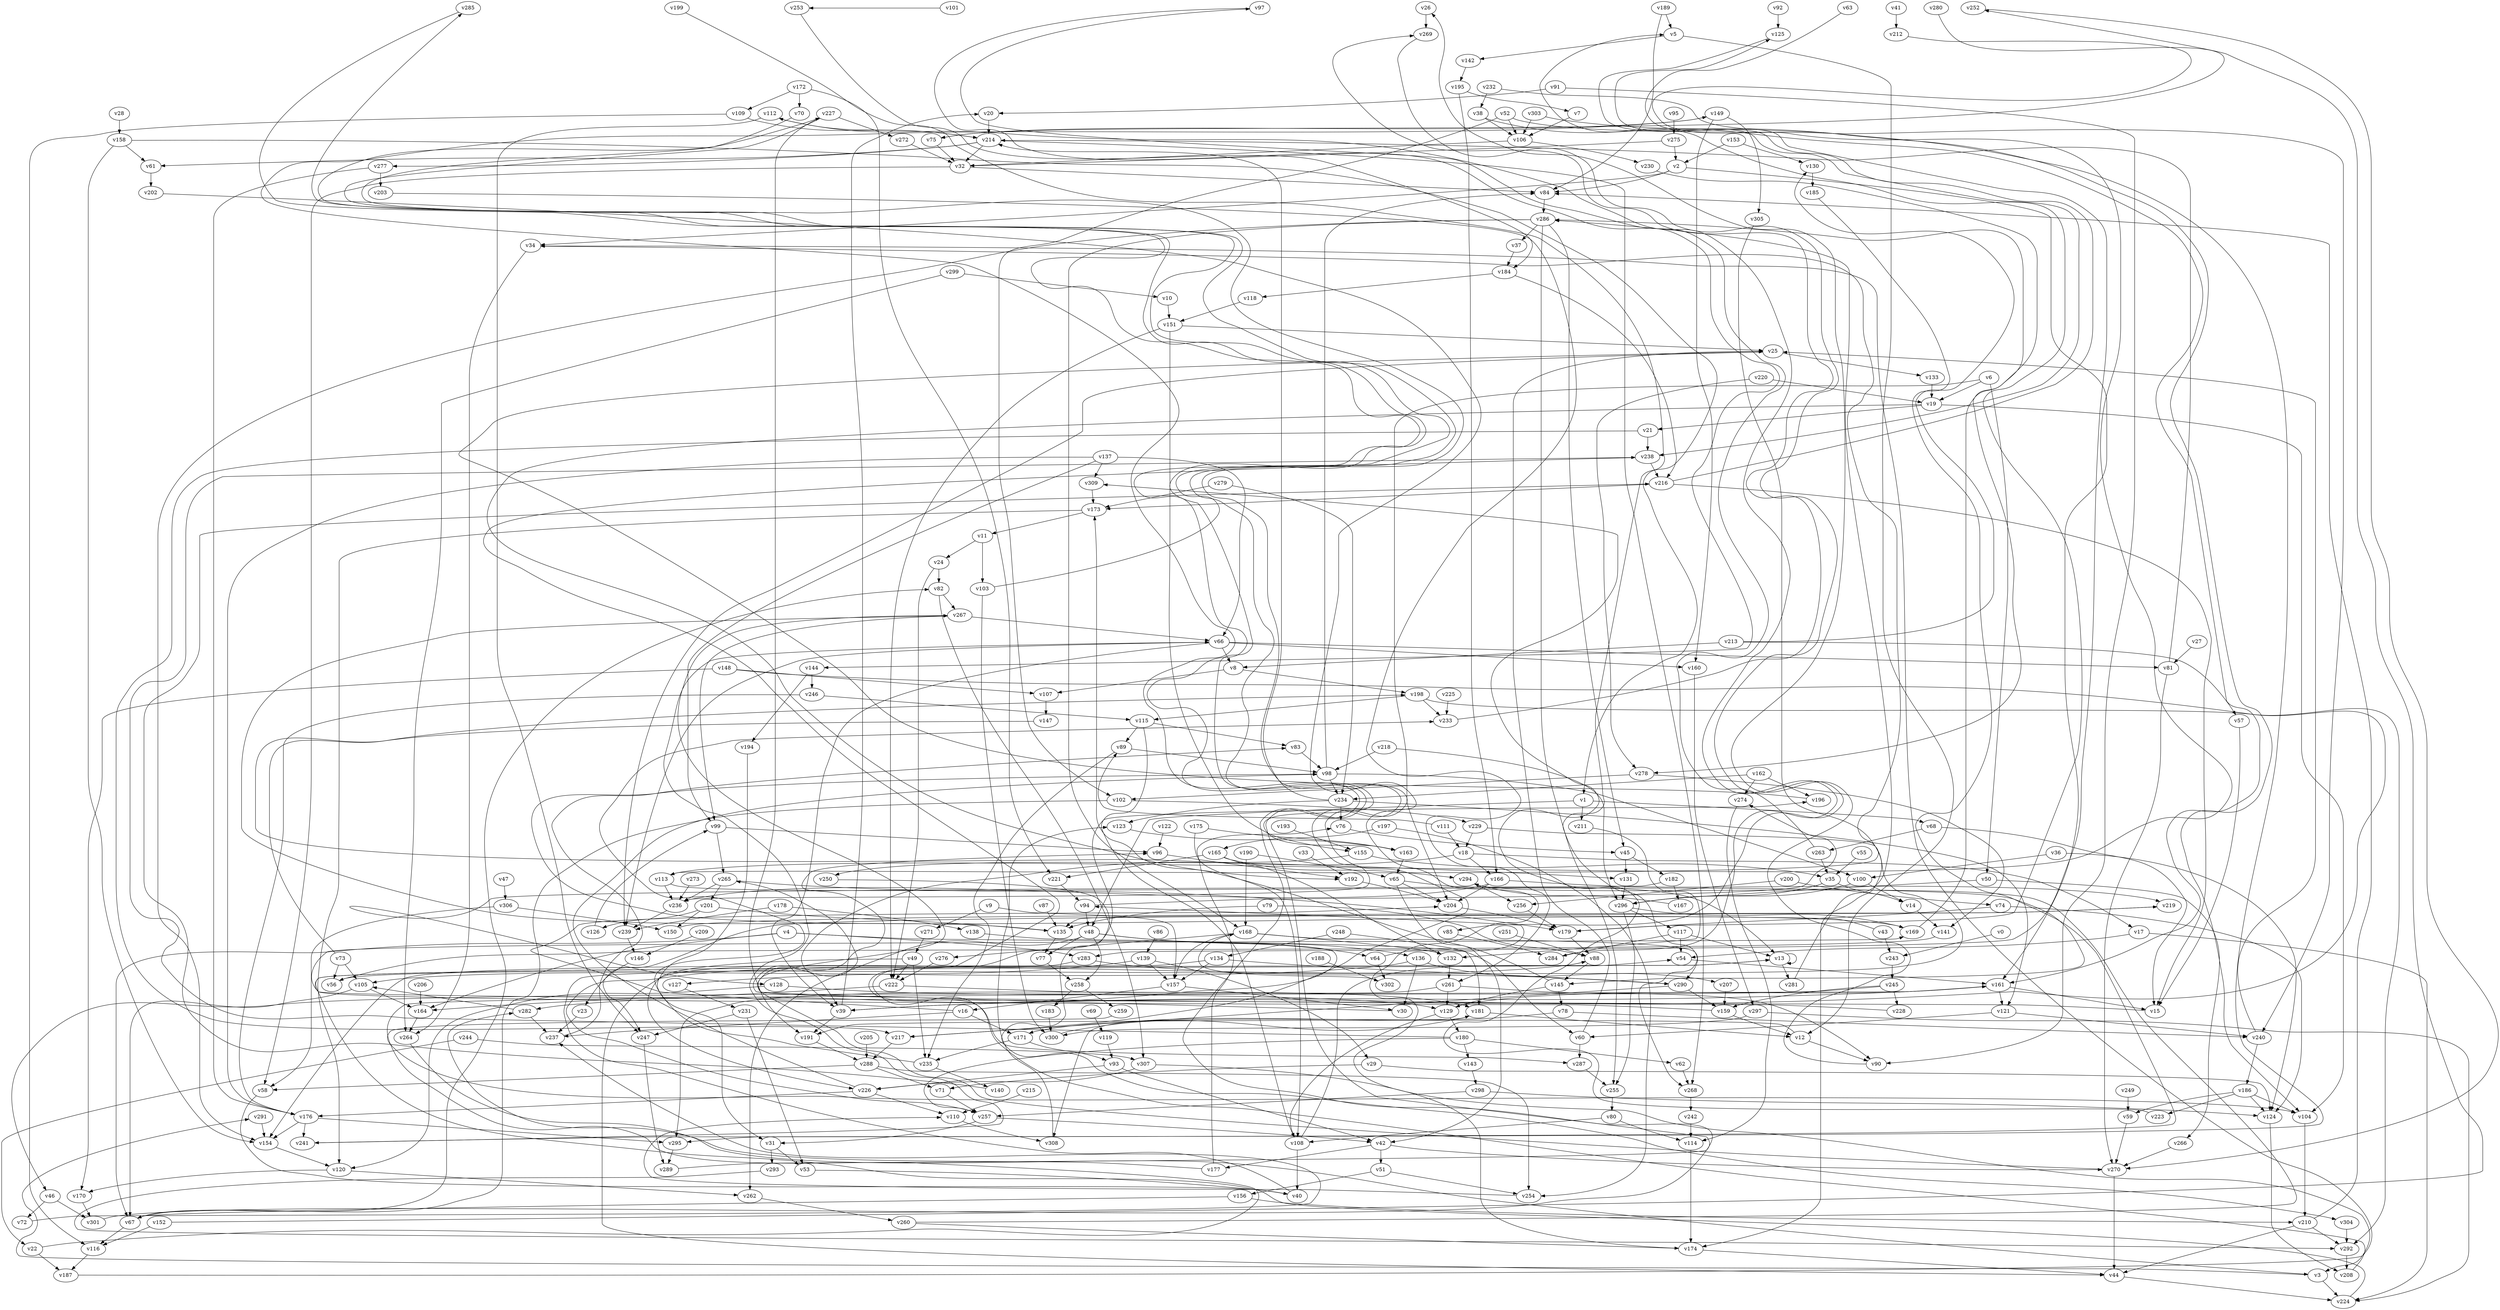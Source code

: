// Benchmark game 459 - 310 vertices
// time_bound: 114
// targets: v37
digraph G {
    v0 [name="v0", player=1];
    v1 [name="v1", player=1];
    v2 [name="v2", player=1];
    v3 [name="v3", player=0];
    v4 [name="v4", player=0];
    v5 [name="v5", player=0];
    v6 [name="v6", player=0];
    v7 [name="v7", player=0];
    v8 [name="v8", player=0];
    v9 [name="v9", player=1];
    v10 [name="v10", player=0];
    v11 [name="v11", player=1];
    v12 [name="v12", player=1];
    v13 [name="v13", player=1];
    v14 [name="v14", player=1];
    v15 [name="v15", player=1];
    v16 [name="v16", player=1];
    v17 [name="v17", player=1];
    v18 [name="v18", player=1];
    v19 [name="v19", player=0];
    v20 [name="v20", player=0];
    v21 [name="v21", player=1];
    v22 [name="v22", player=1];
    v23 [name="v23", player=1];
    v24 [name="v24", player=1];
    v25 [name="v25", player=0];
    v26 [name="v26", player=1];
    v27 [name="v27", player=1];
    v28 [name="v28", player=1];
    v29 [name="v29", player=1];
    v30 [name="v30", player=0];
    v31 [name="v31", player=1];
    v32 [name="v32", player=0];
    v33 [name="v33", player=0];
    v34 [name="v34", player=1];
    v35 [name="v35", player=1];
    v36 [name="v36", player=0];
    v37 [name="v37", player=1, target=1];
    v38 [name="v38", player=1];
    v39 [name="v39", player=1];
    v40 [name="v40", player=0];
    v41 [name="v41", player=1];
    v42 [name="v42", player=0];
    v43 [name="v43", player=0];
    v44 [name="v44", player=1];
    v45 [name="v45", player=0];
    v46 [name="v46", player=0];
    v47 [name="v47", player=1];
    v48 [name="v48", player=0];
    v49 [name="v49", player=1];
    v50 [name="v50", player=1];
    v51 [name="v51", player=0];
    v52 [name="v52", player=1];
    v53 [name="v53", player=1];
    v54 [name="v54", player=0];
    v55 [name="v55", player=1];
    v56 [name="v56", player=1];
    v57 [name="v57", player=0];
    v58 [name="v58", player=1];
    v59 [name="v59", player=1];
    v60 [name="v60", player=0];
    v61 [name="v61", player=1];
    v62 [name="v62", player=1];
    v63 [name="v63", player=1];
    v64 [name="v64", player=1];
    v65 [name="v65", player=0];
    v66 [name="v66", player=1];
    v67 [name="v67", player=0];
    v68 [name="v68", player=0];
    v69 [name="v69", player=0];
    v70 [name="v70", player=1];
    v71 [name="v71", player=1];
    v72 [name="v72", player=0];
    v73 [name="v73", player=0];
    v74 [name="v74", player=1];
    v75 [name="v75", player=1];
    v76 [name="v76", player=1];
    v77 [name="v77", player=1];
    v78 [name="v78", player=1];
    v79 [name="v79", player=0];
    v80 [name="v80", player=1];
    v81 [name="v81", player=1];
    v82 [name="v82", player=1];
    v83 [name="v83", player=1];
    v84 [name="v84", player=1];
    v85 [name="v85", player=0];
    v86 [name="v86", player=0];
    v87 [name="v87", player=1];
    v88 [name="v88", player=0];
    v89 [name="v89", player=1];
    v90 [name="v90", player=0];
    v91 [name="v91", player=1];
    v92 [name="v92", player=1];
    v93 [name="v93", player=0];
    v94 [name="v94", player=1];
    v95 [name="v95", player=1];
    v96 [name="v96", player=1];
    v97 [name="v97", player=1];
    v98 [name="v98", player=1];
    v99 [name="v99", player=1];
    v100 [name="v100", player=0];
    v101 [name="v101", player=1];
    v102 [name="v102", player=1];
    v103 [name="v103", player=1];
    v104 [name="v104", player=0];
    v105 [name="v105", player=0];
    v106 [name="v106", player=1];
    v107 [name="v107", player=0];
    v108 [name="v108", player=1];
    v109 [name="v109", player=0];
    v110 [name="v110", player=1];
    v111 [name="v111", player=1];
    v112 [name="v112", player=0];
    v113 [name="v113", player=0];
    v114 [name="v114", player=1];
    v115 [name="v115", player=0];
    v116 [name="v116", player=1];
    v117 [name="v117", player=1];
    v118 [name="v118", player=0];
    v119 [name="v119", player=0];
    v120 [name="v120", player=0];
    v121 [name="v121", player=1];
    v122 [name="v122", player=0];
    v123 [name="v123", player=0];
    v124 [name="v124", player=1];
    v125 [name="v125", player=1];
    v126 [name="v126", player=1];
    v127 [name="v127", player=0];
    v128 [name="v128", player=1];
    v129 [name="v129", player=0];
    v130 [name="v130", player=0];
    v131 [name="v131", player=1];
    v132 [name="v132", player=1];
    v133 [name="v133", player=0];
    v134 [name="v134", player=0];
    v135 [name="v135", player=0];
    v136 [name="v136", player=0];
    v137 [name="v137", player=0];
    v138 [name="v138", player=1];
    v139 [name="v139", player=0];
    v140 [name="v140", player=0];
    v141 [name="v141", player=0];
    v142 [name="v142", player=0];
    v143 [name="v143", player=1];
    v144 [name="v144", player=1];
    v145 [name="v145", player=1];
    v146 [name="v146", player=0];
    v147 [name="v147", player=1];
    v148 [name="v148", player=1];
    v149 [name="v149", player=1];
    v150 [name="v150", player=0];
    v151 [name="v151", player=1];
    v152 [name="v152", player=0];
    v153 [name="v153", player=1];
    v154 [name="v154", player=0];
    v155 [name="v155", player=0];
    v156 [name="v156", player=0];
    v157 [name="v157", player=0];
    v158 [name="v158", player=0];
    v159 [name="v159", player=0];
    v160 [name="v160", player=1];
    v161 [name="v161", player=0];
    v162 [name="v162", player=1];
    v163 [name="v163", player=1];
    v164 [name="v164", player=1];
    v165 [name="v165", player=1];
    v166 [name="v166", player=0];
    v167 [name="v167", player=0];
    v168 [name="v168", player=1];
    v169 [name="v169", player=1];
    v170 [name="v170", player=0];
    v171 [name="v171", player=0];
    v172 [name="v172", player=1];
    v173 [name="v173", player=1];
    v174 [name="v174", player=0];
    v175 [name="v175", player=1];
    v176 [name="v176", player=0];
    v177 [name="v177", player=0];
    v178 [name="v178", player=1];
    v179 [name="v179", player=1];
    v180 [name="v180", player=0];
    v181 [name="v181", player=1];
    v182 [name="v182", player=1];
    v183 [name="v183", player=0];
    v184 [name="v184", player=1];
    v185 [name="v185", player=0];
    v186 [name="v186", player=0];
    v187 [name="v187", player=0];
    v188 [name="v188", player=0];
    v189 [name="v189", player=1];
    v190 [name="v190", player=0];
    v191 [name="v191", player=0];
    v192 [name="v192", player=1];
    v193 [name="v193", player=0];
    v194 [name="v194", player=1];
    v195 [name="v195", player=0];
    v196 [name="v196", player=1];
    v197 [name="v197", player=0];
    v198 [name="v198", player=1];
    v199 [name="v199", player=1];
    v200 [name="v200", player=0];
    v201 [name="v201", player=0];
    v202 [name="v202", player=1];
    v203 [name="v203", player=0];
    v204 [name="v204", player=1];
    v205 [name="v205", player=1];
    v206 [name="v206", player=1];
    v207 [name="v207", player=1];
    v208 [name="v208", player=0];
    v209 [name="v209", player=0];
    v210 [name="v210", player=1];
    v211 [name="v211", player=0];
    v212 [name="v212", player=1];
    v213 [name="v213", player=1];
    v214 [name="v214", player=0];
    v215 [name="v215", player=0];
    v216 [name="v216", player=1];
    v217 [name="v217", player=1];
    v218 [name="v218", player=1];
    v219 [name="v219", player=0];
    v220 [name="v220", player=1];
    v221 [name="v221", player=1];
    v222 [name="v222", player=0];
    v223 [name="v223", player=0];
    v224 [name="v224", player=1];
    v225 [name="v225", player=0];
    v226 [name="v226", player=0];
    v227 [name="v227", player=0];
    v228 [name="v228", player=1];
    v229 [name="v229", player=1];
    v230 [name="v230", player=1];
    v231 [name="v231", player=1];
    v232 [name="v232", player=0];
    v233 [name="v233", player=1];
    v234 [name="v234", player=1];
    v235 [name="v235", player=0];
    v236 [name="v236", player=0];
    v237 [name="v237", player=0];
    v238 [name="v238", player=1];
    v239 [name="v239", player=1];
    v240 [name="v240", player=0];
    v241 [name="v241", player=0];
    v242 [name="v242", player=1];
    v243 [name="v243", player=1];
    v244 [name="v244", player=1];
    v245 [name="v245", player=0];
    v246 [name="v246", player=1];
    v247 [name="v247", player=1];
    v248 [name="v248", player=1];
    v249 [name="v249", player=0];
    v250 [name="v250", player=1];
    v251 [name="v251", player=0];
    v252 [name="v252", player=0];
    v253 [name="v253", player=0];
    v254 [name="v254", player=1];
    v255 [name="v255", player=1];
    v256 [name="v256", player=1];
    v257 [name="v257", player=0];
    v258 [name="v258", player=1];
    v259 [name="v259", player=0];
    v260 [name="v260", player=0];
    v261 [name="v261", player=0];
    v262 [name="v262", player=0];
    v263 [name="v263", player=1];
    v264 [name="v264", player=1];
    v265 [name="v265", player=0];
    v266 [name="v266", player=1];
    v267 [name="v267", player=0];
    v268 [name="v268", player=1];
    v269 [name="v269", player=0];
    v270 [name="v270", player=0];
    v271 [name="v271", player=0];
    v272 [name="v272", player=0];
    v273 [name="v273", player=0];
    v274 [name="v274", player=1];
    v275 [name="v275", player=0];
    v276 [name="v276", player=0];
    v277 [name="v277", player=0];
    v278 [name="v278", player=1];
    v279 [name="v279", player=0];
    v280 [name="v280", player=0];
    v281 [name="v281", player=1];
    v282 [name="v282", player=1];
    v283 [name="v283", player=0];
    v284 [name="v284", player=1];
    v285 [name="v285", player=0];
    v286 [name="v286", player=0];
    v287 [name="v287", player=0];
    v288 [name="v288", player=1];
    v289 [name="v289", player=0];
    v290 [name="v290", player=1];
    v291 [name="v291", player=1];
    v292 [name="v292", player=1];
    v293 [name="v293", player=1];
    v294 [name="v294", player=0];
    v295 [name="v295", player=1];
    v296 [name="v296", player=0];
    v297 [name="v297", player=0];
    v298 [name="v298", player=0];
    v299 [name="v299", player=0];
    v300 [name="v300", player=1];
    v301 [name="v301", player=1];
    v302 [name="v302", player=0];
    v303 [name="v303", player=1];
    v304 [name="v304", player=0];
    v305 [name="v305", player=1];
    v306 [name="v306", player=0];
    v307 [name="v307", player=1];
    v308 [name="v308", player=0];
    v309 [name="v309", player=1];

    v0 -> v243;
    v1 -> v68;
    v2 -> v161;
    v3 -> v291 [constraint="t >= 3"];
    v4 -> v283;
    v5 -> v142;
    v6 -> v50;
    v7 -> v106;
    v8 -> v198;
    v9 -> v157;
    v10 -> v151;
    v11 -> v24;
    v12 -> v191 [constraint="t mod 5 == 4"];
    v13 -> v281;
    v14 -> v141;
    v15 -> v169 [constraint="t >= 2"];
    v16 -> v204 [constraint="t >= 1"];
    v17 -> v224;
    v18 -> v17;
    v19 -> v192 [constraint="t mod 3 == 2"];
    v20 -> v214;
    v21 -> v217 [constraint="t >= 4"];
    v22 -> v161 [constraint="t mod 3 == 1"];
    v23 -> v237;
    v24 -> v222;
    v25 -> v133;
    v26 -> v269;
    v27 -> v81;
    v28 -> v158;
    v29 -> v71;
    v30 -> v96 [constraint="t < 11"];
    v31 -> v53;
    v32 -> v84;
    v33 -> v192;
    v34 -> v264;
    v35 -> v296;
    v36 -> v124;
    v37 -> v184;
    v38 -> v161 [constraint="t < 14"];
    v39 -> v191;
    v40 -> v88 [constraint="t < 15"];
    v41 -> v212;
    v42 -> v177;
    v43 -> v135 [constraint="t >= 1"];
    v44 -> v224;
    v45 -> v131;
    v46 -> v301;
    v47 -> v306;
    v48 -> v77;
    v49 -> v222;
    v50 -> v296;
    v51 -> v156;
    v52 -> v102;
    v53 -> v40;
    v54 -> v161;
    v55 -> v35;
    v56 -> v34 [constraint="t >= 2"];
    v57 -> v15;
    v58 -> v40 [constraint="t < 14"];
    v59 -> v270;
    v60 -> v25;
    v61 -> v202;
    v62 -> v268;
    v63 -> v283 [constraint="t < 8"];
    v64 -> v94 [constraint="t < 5"];
    v65 -> v42;
    v66 -> v81;
    v67 -> v116;
    v68 -> v15;
    v69 -> v119;
    v70 -> v217 [constraint="t < 14"];
    v71 -> v257;
    v72 -> v237 [constraint="t >= 1"];
    v73 -> v198 [constraint="t < 13"];
    v74 -> v124;
    v75 -> v32;
    v76 -> v45;
    v77 -> v258;
    v78 -> v171;
    v79 -> v135;
    v80 -> v108;
    v81 -> v270;
    v82 -> v307;
    v83 -> v98;
    v84 -> v286;
    v85 -> v284;
    v86 -> v139;
    v87 -> v135;
    v88 -> v257 [constraint="t < 8"];
    v89 -> v98;
    v90 -> v26 [constraint="t < 10"];
    v91 -> v90;
    v92 -> v125;
    v93 -> v42;
    v94 -> v274 [constraint="t mod 3 == 0"];
    v95 -> v275;
    v96 -> v192;
    v97 -> v144 [constraint="t mod 3 == 1"];
    v98 -> v234;
    v99 -> v265;
    v100 -> v14;
    v101 -> v253 [constraint="t < 15"];
    v102 -> v229;
    v103 -> v227 [constraint="t mod 3 == 1"];
    v104 -> v210;
    v105 -> v67;
    v106 -> v230;
    v107 -> v147;
    v108 -> v40;
    v109 -> v116;
    v110 -> v308;
    v111 -> v89 [constraint="t mod 2 == 0"];
    v112 -> v214;
    v113 -> v145 [constraint="t < 13"];
    v114 -> v174;
    v115 -> v108;
    v116 -> v187;
    v117 -> v284;
    v118 -> v151;
    v119 -> v93;
    v120 -> v262;
    v121 -> v240;
    v122 -> v96;
    v123 -> v163;
    v124 -> v208;
    v125 -> v238 [constraint="t mod 4 == 3"];
    v126 -> v99;
    v127 -> v231;
    v128 -> v129;
    v129 -> v161 [constraint="t mod 4 == 3"];
    v130 -> v185;
    v131 -> v296;
    v132 -> v261;
    v133 -> v19;
    v134 -> v154;
    v135 -> v267 [constraint="t >= 2"];
    v136 -> v105;
    v137 -> v99;
    v138 -> v282 [constraint="t < 8"];
    v139 -> v29;
    v140 -> v216 [constraint="t >= 4"];
    v141 -> v56 [constraint="t mod 4 == 1"];
    v142 -> v195;
    v143 -> v298;
    v144 -> v194;
    v145 -> v173;
    v146 -> v23 [constraint="t >= 4"];
    v147 -> v131 [constraint="t mod 5 == 2"];
    v148 -> v39 [constraint="t < 10"];
    v149 -> v305;
    v150 -> v219 [constraint="t >= 2"];
    v151 -> v222;
    v152 -> v252 [constraint="t mod 5 == 4"];
    v153 -> v130;
    v154 -> v120;
    v155 -> v250;
    v156 -> v210;
    v157 -> v30;
    v158 -> v1 [constraint="t < 9"];
    v159 -> v13 [constraint="t mod 3 == 2"];
    v160 -> v297;
    v161 -> v15;
    v162 -> v274;
    v163 -> v65;
    v164 -> v264;
    v165 -> v294;
    v166 -> v236;
    v167 -> v294 [constraint="t mod 3 == 0"];
    v168 -> v157;
    v169 -> v98 [constraint="t < 13"];
    v170 -> v301;
    v171 -> v235;
    v172 -> v221;
    v173 -> v120;
    v174 -> v44;
    v175 -> v108;
    v176 -> v295;
    v177 -> v282 [constraint="t >= 1"];
    v178 -> v138;
    v179 -> v5 [constraint="t >= 2"];
    v180 -> v238 [constraint="t >= 2"];
    v181 -> v12;
    v182 -> v128 [constraint="t mod 2 == 1"];
    v183 -> v300;
    v184 -> v216;
    v185 -> v241 [constraint="t < 7"];
    v186 -> v59;
    v187 -> v34 [constraint="t >= 1"];
    v188 -> v302;
    v189 -> v84;
    v190 -> v168;
    v191 -> v288;
    v192 -> v204;
    v193 -> v155;
    v194 -> v31;
    v195 -> v166;
    v196 -> v25 [constraint="t >= 4"];
    v197 -> v254;
    v198 -> v292;
    v199 -> v268 [constraint="t < 9"];
    v200 -> v74;
    v201 -> v135;
    v202 -> v3 [constraint="t >= 4"];
    v203 -> v261 [constraint="t mod 5 == 3"];
    v204 -> v179;
    v205 -> v288;
    v206 -> v164;
    v207 -> v159;
    v208 -> v196 [constraint="t < 13"];
    v209 -> v146;
    v210 -> v44;
    v211 -> v132 [constraint="t < 6"];
    v212 -> v113 [constraint="t < 12"];
    v213 -> v130 [constraint="t >= 4"];
    v214 -> v268;
    v215 -> v110;
    v216 -> v125 [constraint="t >= 4"];
    v217 -> v288;
    v218 -> v98;
    v219 -> v247 [constraint="t mod 4 == 0"];
    v220 -> v278;
    v221 -> v94;
    v222 -> v181;
    v223 -> v309 [constraint="t < 15"];
    v224 -> v13 [constraint="t >= 2"];
    v225 -> v233;
    v226 -> v98;
    v227 -> v236 [constraint="t >= 2"];
    v228 -> v265 [constraint="t < 11"];
    v229 -> v113 [constraint="t mod 2 == 1"];
    v230 -> v278 [constraint="t >= 1"];
    v231 -> v53;
    v232 -> v104 [constraint="t >= 4"];
    v233 -> v269 [constraint="t mod 4 == 1"];
    v234 -> v76;
    v235 -> v233 [constraint="t < 6"];
    v236 -> v239;
    v237 -> v83 [constraint="t < 9"];
    v238 -> v287 [constraint="t >= 5"];
    v239 -> v146;
    v240 -> v186;
    v241 -> v66 [constraint="t >= 5"];
    v242 -> v114;
    v243 -> v245;
    v244 -> v307;
    v245 -> v46 [constraint="t >= 3"];
    v246 -> v176;
    v247 -> v289;
    v248 -> v181;
    v249 -> v59;
    v250 -> v304 [constraint="t >= 4"];
    v251 -> v88;
    v252 -> v270 [constraint="t < 8"];
    v253 -> v184 [constraint="t >= 3"];
    v254 -> v110 [constraint="t < 9"];
    v255 -> v80;
    v256 -> v179;
    v257 -> v31;
    v258 -> v183;
    v259 -> v104 [constraint="t mod 3 == 2"];
    v260 -> v294 [constraint="t >= 3"];
    v261 -> v90;
    v262 -> v260;
    v263 -> v97 [constraint="t < 12"];
    v264 -> v3 [constraint="t < 15"];
    v265 -> v201;
    v266 -> v270;
    v267 -> v66;
    v268 -> v242;
    v269 -> v85 [constraint="t < 8"];
    v270 -> v267 [constraint="t >= 2"];
    v271 -> v49;
    v272 -> v32;
    v273 -> v236;
    v274 -> v114;
    v275 -> v32 [constraint="t < 12"];
    v276 -> v222;
    v277 -> v176;
    v278 -> v141;
    v279 -> v173;
    v280 -> v75 [constraint="t mod 3 == 0"];
    v281 -> v286;
    v282 -> v105 [constraint="t mod 3 == 1"];
    v283 -> v290;
    v284 -> v112 [constraint="t >= 1"];
    v285 -> v163 [constraint="t < 6"];
    v286 -> v154;
    v287 -> v255;
    v288 -> v58;
    v289 -> v285 [constraint="t < 13"];
    v290 -> v217 [constraint="t < 5"];
    v291 -> v154;
    v292 -> v208;
    v293 -> v292 [constraint="t mod 3 == 0"];
    v294 -> v256;
    v295 -> v289;
    v296 -> v169;
    v297 -> v224;
    v298 -> v257;
    v299 -> v10;
    v300 -> v181 [constraint="t >= 3"];
    v301 -> v149 [constraint="t < 6"];
    v302 -> v168 [constraint="t mod 2 == 0"];
    v303 -> v295 [constraint="t < 8"];
    v304 -> v292;
    v305 -> v174;
    v306 -> v58;
    v307 -> v174;
    v308 -> v123;
    v309 -> v173;
    v210 -> v292;
    v288 -> v254;
    v82 -> v267;
    v159 -> v12;
    v50 -> v266;
    v8 -> v107;
    v181 -> v308;
    v19 -> v104;
    v108 -> v54;
    v100 -> v296;
    v18 -> v166;
    v74 -> v179;
    v139 -> v127;
    v282 -> v237;
    v16 -> v171;
    v31 -> v293;
    v45 -> v182;
    v80 -> v114;
    v210 -> v84;
    v103 -> v300;
    v189 -> v5;
    v137 -> v176;
    v176 -> v241;
    v60 -> v287;
    v148 -> v170;
    v162 -> v234;
    v153 -> v2;
    v186 -> v124;
    v177 -> v76;
    v25 -> v239;
    v12 -> v90;
    v98 -> v84;
    v144 -> v246;
    v296 -> v117;
    v263 -> v35;
    v257 -> v42;
    v2 -> v34;
    v238 -> v216;
    v286 -> v45;
    v46 -> v72;
    v286 -> v168;
    v226 -> v176;
    v109 -> v214;
    v306 -> v150;
    v66 -> v160;
    v115 -> v83;
    v134 -> v290;
    v65 -> v204;
    v19 -> v21;
    v148 -> v107;
    v190 -> v65;
    v9 -> v271;
    v277 -> v203;
    v162 -> v196;
    v180 -> v257;
    v172 -> v109;
    v214 -> v32;
    v168 -> v276;
    v156 -> v67;
    v179 -> v88;
    v102 -> v67;
    v43 -> v243;
    v5 -> v12;
    v172 -> v70;
    v98 -> v100;
    v48 -> v262;
    v137 -> v66;
    v129 -> v108;
    v166 -> v204;
    v137 -> v309;
    v165 -> v221;
    v17 -> v54;
    v297 -> v300;
    v51 -> v254;
    v231 -> v247;
    v111 -> v18;
    v279 -> v234;
    v234 -> v121;
    v227 -> v191;
    v88 -> v145;
    v260 -> v174;
    v99 -> v96;
    v73 -> v56;
    v201 -> v150;
    v134 -> v157;
    v214 -> v61;
    v213 -> v57;
    v198 -> v115;
    v176 -> v154;
    v283 -> v44;
    v182 -> v167;
    v18 -> v39;
    v270 -> v44;
    v267 -> v99;
    v265 -> v179;
    v298 -> v124;
    v42 -> v270;
    v157 -> v16;
    v36 -> v100;
    v275 -> v2;
    v117 -> v13;
    v115 -> v89;
    v49 -> v235;
    v220 -> v19;
    v35 -> v14;
    v21 -> v238;
    v152 -> v116;
    v39 -> v20;
    v171 -> v93;
    v299 -> v264;
    v226 -> v110;
    v200 -> v256;
    v245 -> v159;
    v139 -> v157;
    v67 -> v82;
    v16 -> v237;
    v93 -> v226;
    v168 -> v290;
    v197 -> v165;
    v216 -> v173;
    v184 -> v118;
    v121 -> v60;
    v4 -> v164;
    v2 -> v84;
    v178 -> v239;
    v307 -> v226;
    v173 -> v11;
    v42 -> v51;
    v11 -> v103;
    v13 -> v13;
    v213 -> v8;
    v286 -> v255;
    v24 -> v82;
    v180 -> v143;
    v78 -> v240;
    v129 -> v180;
    v265 -> v236;
    v66 -> v239;
    v166 -> v219;
    v296 -> v255;
    v186 -> v104;
    v120 -> v170;
    v198 -> v233;
    v73 -> v105;
    v128 -> v120;
    v52 -> v240;
    v6 -> v204;
    v48 -> v64;
    v49 -> v226;
    v169 -> v286;
    v290 -> v159;
    v48 -> v136;
    v151 -> v155;
    v66 -> v8;
    v1 -> v48;
    v91 -> v20;
    v1 -> v211;
    v136 -> v207;
    v158 -> v154;
    v113 -> v236;
    v195 -> v7;
    v248 -> v134;
    v155 -> v35;
    v29 -> v124;
    v135 -> v77;
    v48 -> v258;
    v244 -> v22;
    v214 -> v277;
    v149 -> v160;
    v168 -> v132;
    v186 -> v223;
    v165 -> v132;
    v234 -> v123;
    v151 -> v25;
    v180 -> v62;
    v4 -> v67;
    v52 -> v106;
    v234 -> v214;
    v145 -> v78;
    v261 -> v129;
    v38 -> v106;
    v136 -> v30;
    v161 -> v121;
    v161 -> v39;
    v145 -> v129;
    v3 -> v224;
    v175 -> v163;
    v117 -> v54;
    v288 -> v71;
    v4 -> v60;
    v278 -> v102;
    v286 -> v37;
    v216 -> v15;
    v303 -> v106;
    v22 -> v187;
    v32 -> v58;
    v235 -> v140;
    v64 -> v302;
    v89 -> v235;
    v81 -> v214;
    v66 -> v39;
    v79 -> v88;
    v227 -> v272;
    v105 -> v164;
    v65 -> v13;
    v158 -> v61;
    v6 -> v19;
    v222 -> v164;
    v218 -> v296;
    v261 -> v295;
    v246 -> v115;
    v258 -> v259;
    v229 -> v18;
    v94 -> v48;
    v106 -> v32;
    v112 -> v247;
    v240 -> v25;
    v149 -> v75;
    v232 -> v38;
    v68 -> v263;
    v245 -> v228;
    v201 -> v126;
}
